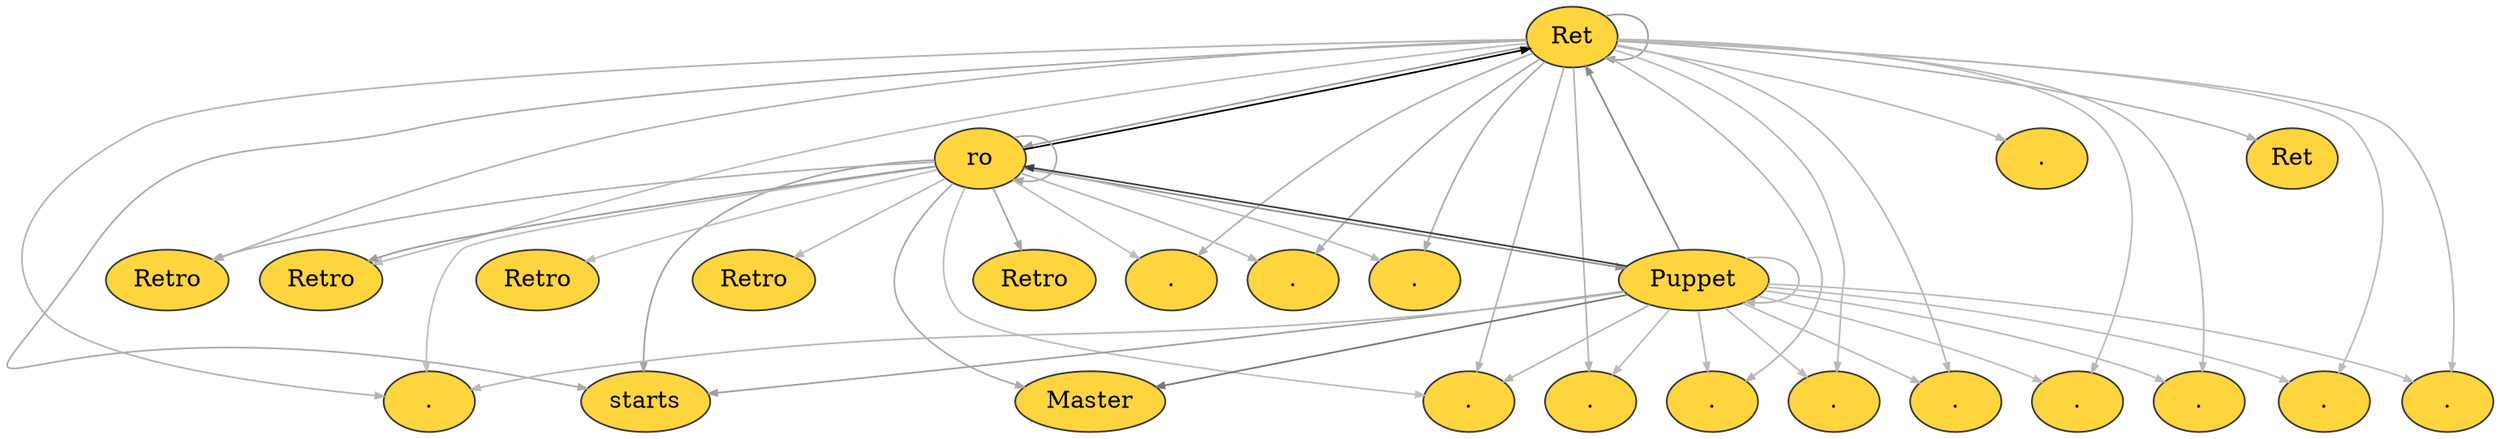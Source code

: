 digraph "3-gram" {
	graph [dpi=300]
	1 [label=Ret color="#363636" fillcolor="#ffd53d" shape=oval style=filled]
	2 [label=ro color="#363636" fillcolor="#ffd53d" shape=oval style=filled]
	3 [label=Puppet color="#363636" fillcolor="#ffd53d" shape=oval style=filled]
	5 [label=starts color="#363636" fillcolor="#ffd53d" shape=oval style=filled]
	89 [label="." color="#363636" fillcolor="#ffd53d" shape=oval style=filled]
	166 [label="." color="#363636" fillcolor="#ffd53d" shape=oval style=filled]
	312 [label="." color="#363636" fillcolor="#ffd53d" shape=oval style=filled]
	313 [label=Retro color="#363636" fillcolor="#ffd53d" shape=oval style=filled]
	364 [label="." color="#363636" fillcolor="#ffd53d" shape=oval style=filled]
	417 [label="." color="#363636" fillcolor="#ffd53d" shape=oval style=filled]
	472 [label="." color="#363636" fillcolor="#ffd53d" shape=oval style=filled]
	508 [label="." color="#363636" fillcolor="#ffd53d" shape=oval style=filled]
	591 [label="." color="#363636" fillcolor="#ffd53d" shape=oval style=filled]
	671 [label=Retro color="#363636" fillcolor="#ffd53d" shape=oval style=filled]
	730 [label="." color="#363636" fillcolor="#ffd53d" shape=oval style=filled]
	742 [label="." color="#363636" fillcolor="#ffd53d" shape=oval style=filled]
	800 [label="." color="#363636" fillcolor="#ffd53d" shape=oval style=filled]
	906 [label="." color="#363636" fillcolor="#ffd53d" shape=oval style=filled]
	926 [label="." color="#363636" fillcolor="#ffd53d" shape=oval style=filled]
	945 [label=Ret color="#363636" fillcolor="#ffd53d" shape=oval style=filled]
	1005 [label="." color="#363636" fillcolor="#ffd53d" shape=oval style=filled]
	4 [label=Master color="#363636" fillcolor="#ffd53d" shape=oval style=filled]
	277 [label=Retro color="#363636" fillcolor="#ffd53d" shape=oval style=filled]
	479 [label=Retro color="#363636" fillcolor="#ffd53d" shape=oval style=filled]
	868 [label=Retro color="#363636" fillcolor="#ffd53d" shape=oval style=filled]
	1 -> 1 [arrowsize=0.5 color="#9d9d9d"]
	1 -> 2 [arrowsize=0.5 color="#9e9e9e"]
	1 -> 5 [arrowsize=0.5 color="#acacac"]
	1 -> 89 [arrowsize=0.5 color="#b5b5b5"]
	1 -> 166 [arrowsize=0.5 color="#b3b3b3"]
	1 -> 312 [arrowsize=0.5 color="#b7b7b7"]
	1 -> 313 [arrowsize=0.5 color="#b2b2b2"]
	1 -> 364 [arrowsize=0.5 color="#b6b6b6"]
	1 -> 417 [arrowsize=0.5 color="#bababa"]
	1 -> 472 [arrowsize=0.5 color="#b8b8b8"]
	1 -> 508 [arrowsize=0.5 color="#bababa"]
	1 -> 591 [arrowsize=0.5 color="#b8b8b8"]
	1 -> 671 [arrowsize=0.5 color="#bcbcbc"]
	1 -> 730 [arrowsize=0.5 color="#bcbcbc"]
	1 -> 742 [arrowsize=0.5 color="#b9b9b9"]
	1 -> 800 [arrowsize=0.5 color="#b9b9b9"]
	1 -> 906 [arrowsize=0.5 color="#b2b2b2"]
	1 -> 926 [arrowsize=0.5 color="#aaaaaa"]
	1 -> 945 [arrowsize=0.5 color="#b2b2b2"]
	1 -> 1005 [arrowsize=0.5 color="#adadad"]
	2 -> 1 [arrowsize=0.5 color="#000000"]
	2 -> 2 [arrowsize=0.5 color="#a9a9a9"]
	2 -> 3 [arrowsize=0.5 color="#929292"]
	2 -> 4 [arrowsize=0.5 color="#acacac"]
	2 -> 5 [arrowsize=0.5 color="#a4a4a4"]
	2 -> 89 [arrowsize=0.5 color="#bfbfbf"]
	2 -> 166 [arrowsize=0.5 color="#bfbfbf"]
	2 -> 277 [arrowsize=0.5 color="#a6a6a6"]
	2 -> 313 [arrowsize=0.5 color="#b0b0b0"]
	2 -> 479 [arrowsize=0.5 color="#bebebe"]
	2 -> 671 [arrowsize=0.5 color="#9c9c9c"]
	2 -> 868 [arrowsize=0.5 color="#bababa"]
	2 -> 906 [arrowsize=0.5 color="#bebebe"]
	2 -> 926 [arrowsize=0.5 color="#b7b7b7"]
	2 -> 1005 [arrowsize=0.5 color="#b9b9b9"]
	3 -> 1 [arrowsize=0.5 color="#8b8b8b"]
	3 -> 2 [arrowsize=0.5 color="#3e3e3e"]
	3 -> 3 [arrowsize=0.5 color="#b4b4b4"]
	3 -> 4 [arrowsize=0.5 color="#777777"]
	3 -> 5 [arrowsize=0.5 color="#a0a0a0"]
	3 -> 89 [arrowsize=0.5 color="#b8b8b8"]
	3 -> 166 [arrowsize=0.5 color="#b7b7b7"]
	3 -> 312 [arrowsize=0.5 color="#bbbbbb"]
	3 -> 364 [arrowsize=0.5 color="#bababa"]
	3 -> 417 [arrowsize=0.5 color="#bebebe"]
	3 -> 472 [arrowsize=0.5 color="#bcbcbc"]
	3 -> 508 [arrowsize=0.5 color="#bebebe"]
	3 -> 591 [arrowsize=0.5 color="#bcbcbc"]
	3 -> 730 [arrowsize=0.5 color="#bfbfbf"]
	3 -> 742 [arrowsize=0.5 color="#bdbdbd"]
}
